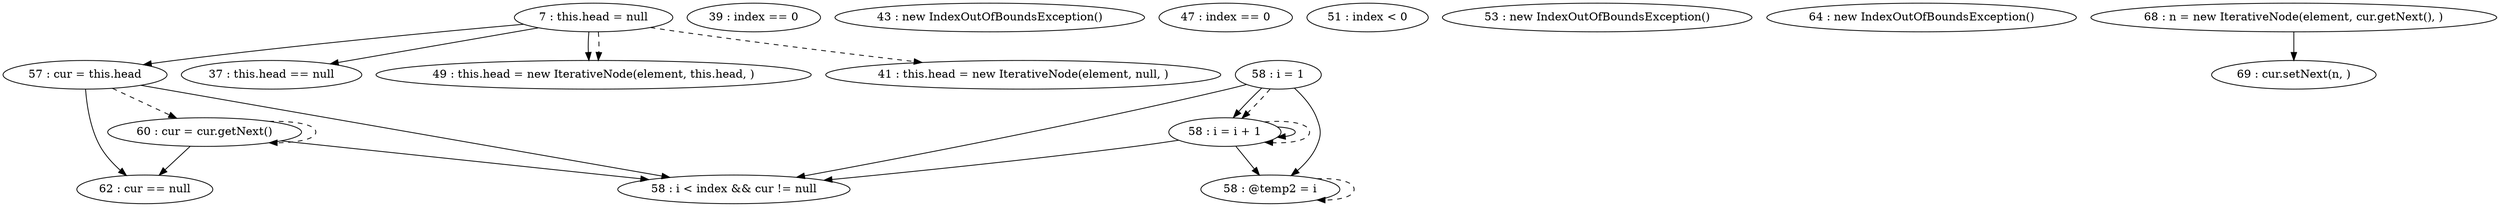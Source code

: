 digraph G {
"7 : this.head = null"
"7 : this.head = null" -> "57 : cur = this.head"
"7 : this.head = null" -> "37 : this.head == null"
"7 : this.head = null" -> "49 : this.head = new IterativeNode(element, this.head, )"
"7 : this.head = null" -> "49 : this.head = new IterativeNode(element, this.head, )" [style=dashed]
"7 : this.head = null" -> "41 : this.head = new IterativeNode(element, null, )" [style=dashed]
"37 : this.head == null"
"39 : index == 0"
"41 : this.head = new IterativeNode(element, null, )"
"43 : new IndexOutOfBoundsException()"
"47 : index == 0"
"49 : this.head = new IterativeNode(element, this.head, )"
"51 : index < 0"
"53 : new IndexOutOfBoundsException()"
"57 : cur = this.head"
"57 : cur = this.head" -> "58 : i < index && cur != null"
"57 : cur = this.head" -> "62 : cur == null"
"57 : cur = this.head" -> "60 : cur = cur.getNext()" [style=dashed]
"58 : i = 1"
"58 : i = 1" -> "58 : i = i + 1"
"58 : i = 1" -> "58 : i < index && cur != null"
"58 : i = 1" -> "58 : @temp2 = i"
"58 : i = 1" -> "58 : i = i + 1" [style=dashed]
"58 : i < index && cur != null"
"60 : cur = cur.getNext()"
"60 : cur = cur.getNext()" -> "58 : i < index && cur != null"
"60 : cur = cur.getNext()" -> "62 : cur == null"
"60 : cur = cur.getNext()" -> "60 : cur = cur.getNext()" [style=dashed]
"58 : @temp2 = i"
"58 : @temp2 = i" -> "58 : @temp2 = i" [style=dashed]
"58 : i = i + 1"
"58 : i = i + 1" -> "58 : i = i + 1"
"58 : i = i + 1" -> "58 : i < index && cur != null"
"58 : i = i + 1" -> "58 : @temp2 = i"
"58 : i = i + 1" -> "58 : i = i + 1" [style=dashed]
"62 : cur == null"
"64 : new IndexOutOfBoundsException()"
"68 : n = new IterativeNode(element, cur.getNext(), )"
"68 : n = new IterativeNode(element, cur.getNext(), )" -> "69 : cur.setNext(n, )"
"69 : cur.setNext(n, )"
}